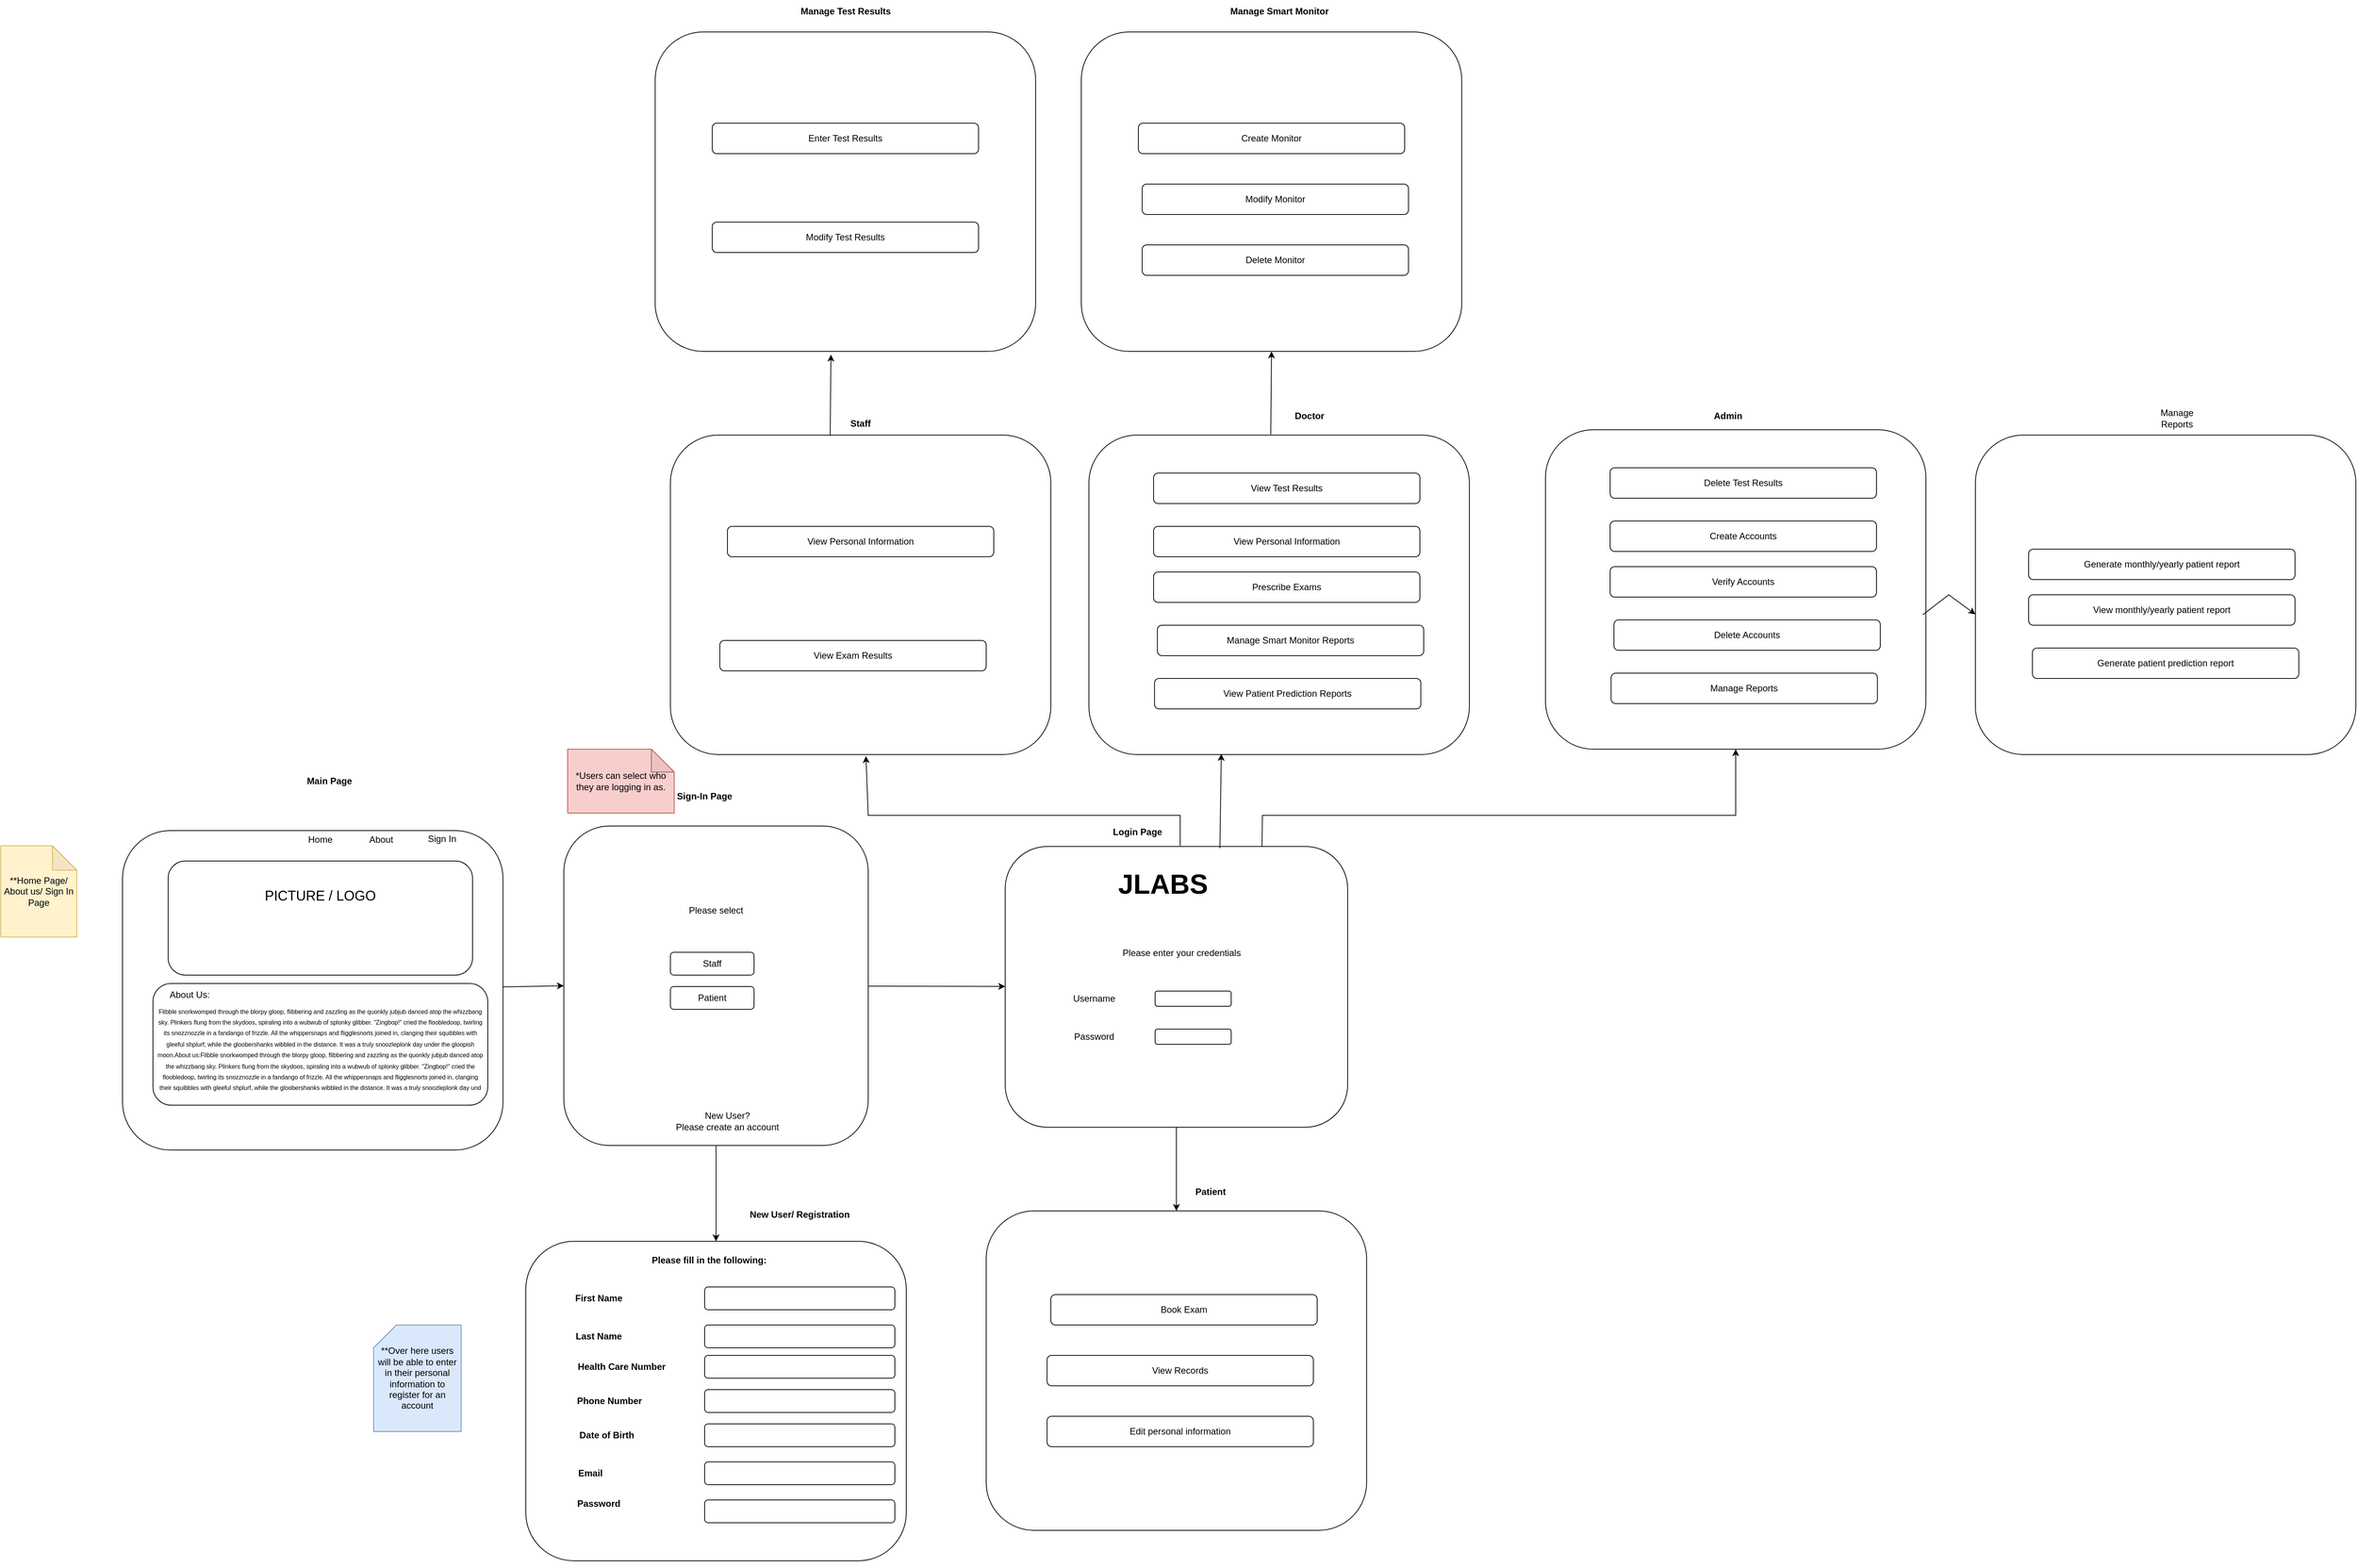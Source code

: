 <mxfile version="24.8.3">
  <diagram name="Page-1" id="TyG8gcZG82FNoxBx0E0x">
    <mxGraphModel dx="5682" dy="2946" grid="1" gridSize="10" guides="1" tooltips="1" connect="1" arrows="1" fold="1" page="1" pageScale="1" pageWidth="850" pageHeight="1100" math="0" shadow="0">
      <root>
        <mxCell id="0" />
        <mxCell id="1" parent="0" />
        <mxCell id="mwFxdtzo-7CUKS068_oo-8" value="&lt;b&gt;Login Page&lt;/b&gt;" style="text;html=1;align=center;verticalAlign=middle;whiteSpace=wrap;rounded=0;" parent="1" vertex="1">
          <mxGeometry x="-2030" y="-563" width="127.5" height="50" as="geometry" />
        </mxCell>
        <mxCell id="YVETYL1DuF9uU1HVNXOc-1" value="" style="rounded=1;whiteSpace=wrap;html=1;" parent="1" vertex="1">
          <mxGeometry x="-2165" y="-40" width="500" height="420" as="geometry" />
        </mxCell>
        <mxCell id="mwFxdtzo-7CUKS068_oo-61" value="&lt;b&gt;Sign-In Page&lt;/b&gt;" style="text;html=1;align=center;verticalAlign=middle;whiteSpace=wrap;rounded=0;" parent="1" vertex="1">
          <mxGeometry x="-2600" y="-600" width="130" height="30" as="geometry" />
        </mxCell>
        <mxCell id="YVETYL1DuF9uU1HVNXOc-6" value="&lt;b&gt;Staff&lt;/b&gt;" style="text;html=1;align=center;verticalAlign=middle;whiteSpace=wrap;rounded=0;" parent="1" vertex="1">
          <mxGeometry x="-2360" y="-1090" width="60" height="30" as="geometry" />
        </mxCell>
        <mxCell id="mwFxdtzo-7CUKS068_oo-70" value="*Users can select who they are logging in as." style="shape=note;whiteSpace=wrap;html=1;backgroundOutline=1;darkOpacity=0.05;fillColor=#f8cecc;strokeColor=#b85450;" parent="1" vertex="1">
          <mxGeometry x="-2715" y="-647" width="140" height="84" as="geometry" />
        </mxCell>
        <mxCell id="YVETYL1DuF9uU1HVNXOc-10" value="&lt;b&gt;New User/ Registration&lt;/b&gt;" style="text;html=1;align=center;verticalAlign=middle;whiteSpace=wrap;rounded=0;" parent="1" vertex="1">
          <mxGeometry x="-2480" y="-50" width="140" height="30" as="geometry" />
        </mxCell>
        <mxCell id="YVETYL1DuF9uU1HVNXOc-11" value="" style="endArrow=classic;html=1;rounded=0;entryX=0;entryY=0.5;entryDx=0;entryDy=0;" parent="1" source="mwFxdtzo-7CUKS068_oo-74" target="YVETYL1DuF9uU1HVNXOc-4" edge="1">
          <mxGeometry width="50" height="50" relative="1" as="geometry">
            <mxPoint x="-2620" y="-310" as="sourcePoint" />
            <mxPoint x="-2570" y="-360" as="targetPoint" />
          </mxGeometry>
        </mxCell>
        <mxCell id="mwFxdtzo-7CUKS068_oo-83" value="" style="endArrow=classic;html=1;rounded=0;exitX=0.5;exitY=1;exitDx=0;exitDy=0;entryX=0.5;entryY=0;entryDx=0;entryDy=0;" parent="1" source="YVETYL1DuF9uU1HVNXOc-4" target="YVETYL1DuF9uU1HVNXOc-15" edge="1">
          <mxGeometry width="50" height="50" relative="1" as="geometry">
            <mxPoint x="-2370" y="-90" as="sourcePoint" />
            <mxPoint x="-2535" y="110" as="targetPoint" />
          </mxGeometry>
        </mxCell>
        <mxCell id="mwFxdtzo-7CUKS068_oo-106" value="**Over here users will be able to enter in their personal information to register for an account" style="shape=card;whiteSpace=wrap;html=1;fillColor=#dae8fc;strokeColor=#6c8ebf;" parent="1" vertex="1">
          <mxGeometry x="-2970" y="110" width="115" height="140" as="geometry" />
        </mxCell>
        <mxCell id="mwFxdtzo-7CUKS068_oo-110" value="&lt;div&gt;**Home Page/ About us/ Sign In Page&lt;/div&gt;" style="shape=note;whiteSpace=wrap;html=1;backgroundOutline=1;darkOpacity=0.05;size=32;fillColor=#fff2cc;strokeColor=#d6b656;" parent="1" vertex="1">
          <mxGeometry x="-3460" y="-520" width="100" height="120" as="geometry" />
        </mxCell>
        <mxCell id="gDNoo6ziPrRRMjQgJWqe-6" value="" style="group" parent="1" connectable="0" vertex="1">
          <mxGeometry x="-2770" width="500" height="420" as="geometry" />
        </mxCell>
        <mxCell id="YVETYL1DuF9uU1HVNXOc-15" value="" style="rounded=1;whiteSpace=wrap;html=1;" parent="gDNoo6ziPrRRMjQgJWqe-6" vertex="1">
          <mxGeometry width="500" height="420" as="geometry" />
        </mxCell>
        <mxCell id="YVETYL1DuF9uU1HVNXOc-20" value="" style="endArrow=classic;html=1;rounded=0;exitX=0.5;exitY=1;exitDx=0;exitDy=0;" parent="gDNoo6ziPrRRMjQgJWqe-6" target="YVETYL1DuF9uU1HVNXOc-15" edge="1">
          <mxGeometry width="50" height="50" relative="1" as="geometry">
            <mxPoint x="220" y="420" as="sourcePoint" />
            <mxPoint x="715" y="240" as="targetPoint" />
          </mxGeometry>
        </mxCell>
        <mxCell id="YVETYL1DuF9uU1HVNXOc-21" value="" style="rounded=1;whiteSpace=wrap;html=1;" parent="gDNoo6ziPrRRMjQgJWqe-6" vertex="1">
          <mxGeometry x="235" y="60" width="250" height="30" as="geometry" />
        </mxCell>
        <mxCell id="YVETYL1DuF9uU1HVNXOc-23" value="" style="rounded=1;whiteSpace=wrap;html=1;" parent="gDNoo6ziPrRRMjQgJWqe-6" vertex="1">
          <mxGeometry x="235" y="195" width="250" height="30" as="geometry" />
        </mxCell>
        <mxCell id="YVETYL1DuF9uU1HVNXOc-24" value="" style="rounded=1;whiteSpace=wrap;html=1;" parent="gDNoo6ziPrRRMjQgJWqe-6" vertex="1">
          <mxGeometry x="235" y="240" width="250" height="30" as="geometry" />
        </mxCell>
        <mxCell id="YVETYL1DuF9uU1HVNXOc-25" value="" style="rounded=1;whiteSpace=wrap;html=1;" parent="gDNoo6ziPrRRMjQgJWqe-6" vertex="1">
          <mxGeometry x="235" y="290" width="250" height="30" as="geometry" />
        </mxCell>
        <mxCell id="YVETYL1DuF9uU1HVNXOc-27" value="" style="rounded=1;whiteSpace=wrap;html=1;" parent="gDNoo6ziPrRRMjQgJWqe-6" vertex="1">
          <mxGeometry x="235" y="110" width="250" height="30" as="geometry" />
        </mxCell>
        <mxCell id="YVETYL1DuF9uU1HVNXOc-28" value="" style="rounded=1;whiteSpace=wrap;html=1;" parent="gDNoo6ziPrRRMjQgJWqe-6" vertex="1">
          <mxGeometry x="235" y="150" width="250" height="30" as="geometry" />
        </mxCell>
        <mxCell id="mwFxdtzo-7CUKS068_oo-95" value="&lt;b&gt;First Name&lt;/b&gt;" style="text;html=1;align=center;verticalAlign=middle;whiteSpace=wrap;rounded=0;" parent="gDNoo6ziPrRRMjQgJWqe-6" vertex="1">
          <mxGeometry x="56" y="60" width="80" height="30" as="geometry" />
        </mxCell>
        <mxCell id="mwFxdtzo-7CUKS068_oo-96" value="&lt;b&gt;Last Name&lt;/b&gt;" style="text;html=1;align=center;verticalAlign=middle;whiteSpace=wrap;rounded=0;" parent="gDNoo6ziPrRRMjQgJWqe-6" vertex="1">
          <mxGeometry x="56" y="110" width="80" height="30" as="geometry" />
        </mxCell>
        <mxCell id="YVETYL1DuF9uU1HVNXOc-32" value="&lt;b&gt;Date of Birth&lt;/b&gt;" style="text;html=1;align=center;verticalAlign=middle;whiteSpace=wrap;rounded=0;" parent="gDNoo6ziPrRRMjQgJWqe-6" vertex="1">
          <mxGeometry x="66" y="240" width="81" height="30" as="geometry" />
        </mxCell>
        <mxCell id="YVETYL1DuF9uU1HVNXOc-30" value="" style="rounded=1;whiteSpace=wrap;html=1;" parent="gDNoo6ziPrRRMjQgJWqe-6" vertex="1">
          <mxGeometry x="235" y="340" width="250" height="30" as="geometry" />
        </mxCell>
        <mxCell id="YVETYL1DuF9uU1HVNXOc-34" value="&lt;b&gt;Health Care Number&lt;/b&gt;" style="text;html=1;align=center;verticalAlign=middle;whiteSpace=wrap;rounded=0;" parent="gDNoo6ziPrRRMjQgJWqe-6" vertex="1">
          <mxGeometry x="55" y="150" width="142" height="30" as="geometry" />
        </mxCell>
        <mxCell id="YVETYL1DuF9uU1HVNXOc-35" value="&lt;b&gt;Password&lt;/b&gt;" style="text;html=1;align=center;verticalAlign=middle;whiteSpace=wrap;rounded=0;" parent="gDNoo6ziPrRRMjQgJWqe-6" vertex="1">
          <mxGeometry x="66" y="330" width="60" height="30" as="geometry" />
        </mxCell>
        <mxCell id="mwFxdtzo-7CUKS068_oo-97" value="&lt;b&gt;Please fill in the following:&lt;/b&gt;" style="text;html=1;align=center;verticalAlign=middle;whiteSpace=wrap;rounded=0;" parent="gDNoo6ziPrRRMjQgJWqe-6" vertex="1">
          <mxGeometry x="101" y="10" width="280" height="30" as="geometry" />
        </mxCell>
        <mxCell id="mwFxdtzo-7CUKS068_oo-98" value="&lt;b&gt;Phone Number&lt;/b&gt;" style="text;html=1;align=center;verticalAlign=middle;whiteSpace=wrap;rounded=0;" parent="gDNoo6ziPrRRMjQgJWqe-6" vertex="1">
          <mxGeometry x="55" y="195" width="110" height="30" as="geometry" />
        </mxCell>
        <mxCell id="mwFxdtzo-7CUKS068_oo-99" value="&lt;b&gt;Email&lt;/b&gt;" style="text;html=1;align=center;verticalAlign=middle;whiteSpace=wrap;rounded=0;" parent="gDNoo6ziPrRRMjQgJWqe-6" vertex="1">
          <mxGeometry x="55" y="290" width="60" height="30" as="geometry" />
        </mxCell>
        <mxCell id="YVETYL1DuF9uU1HVNXOc-36" value="&lt;b&gt;Patient&lt;/b&gt;" style="text;html=1;align=center;verticalAlign=middle;whiteSpace=wrap;rounded=0;" parent="1" vertex="1">
          <mxGeometry x="-1900" y="-80" width="60" height="30" as="geometry" />
        </mxCell>
        <mxCell id="YVETYL1DuF9uU1HVNXOc-38" value="Book Exam" style="rounded=1;whiteSpace=wrap;html=1;" parent="1" vertex="1">
          <mxGeometry x="-2080" y="70" width="350" height="40" as="geometry" />
        </mxCell>
        <mxCell id="gDNoo6ziPrRRMjQgJWqe-4" value="" style="group" parent="1" connectable="0" vertex="1">
          <mxGeometry x="-3290" y="-620" width="500" height="453" as="geometry" />
        </mxCell>
        <mxCell id="mwFxdtzo-7CUKS068_oo-74" value="" style="rounded=1;whiteSpace=wrap;html=1;container=1;" parent="gDNoo6ziPrRRMjQgJWqe-4" vertex="1">
          <mxGeometry x="-10" y="80" width="500" height="420" as="geometry" />
        </mxCell>
        <mxCell id="mwFxdtzo-7CUKS068_oo-88" value="" style="rounded=1;whiteSpace=wrap;html=1;" parent="mwFxdtzo-7CUKS068_oo-74" vertex="1">
          <mxGeometry x="60" y="40" width="400" height="150" as="geometry" />
        </mxCell>
        <mxCell id="mwFxdtzo-7CUKS068_oo-75" value="&lt;b&gt;Main Page&lt;/b&gt;" style="text;html=1;align=center;verticalAlign=middle;whiteSpace=wrap;rounded=0;" parent="gDNoo6ziPrRRMjQgJWqe-4" vertex="1">
          <mxGeometry x="212" width="100" height="30" as="geometry" />
        </mxCell>
        <mxCell id="mwFxdtzo-7CUKS068_oo-78" value="" style="rounded=1;whiteSpace=wrap;html=1;" parent="gDNoo6ziPrRRMjQgJWqe-4" vertex="1">
          <mxGeometry x="30" y="281" width="440" height="160" as="geometry" />
        </mxCell>
        <mxCell id="mwFxdtzo-7CUKS068_oo-77" value="&lt;div&gt;&lt;font style=&quot;font-size: 8px;&quot;&gt;Flibble snorkwomped through the blorpy gloop, flibbering and zazzling as the quonkly jubjub danced atop the whizzbang sky. Plinkers flung from the skydoos, spiraling into a wubwub of splonky glibber. &quot;Zingbop!&quot; cried the floobledoop, twirling its snozznozzle in a fandango of frizzle. All the whippersnaps and fligglesnorts joined in, clanging their squibbles with gleeful shplurf, while the gloobershanks wibbled in the distance. It was a truly snoozleplonk day under the gloopish moon.About us:&lt;/font&gt;&lt;font style=&quot;font-size: 8px;&quot;&gt;Flibble snorkwomped through the blorpy gloop, flibbering and zazzling as the quonkly jubjub danced atop the whizzbang sky. Plinkers flung from the skydoos, spiraling into a wubwub of splonky glibber. &quot;Zingbop!&quot; cried the floobledoop, twirling its snozznozzle in a fandango of frizzle. All the whippersnaps and fligglesnorts joined in, clanging their squibbles with gleeful shplurf, while the gloobershanks wibbled in the distance. It was a truly snoozleplonk day und&lt;/font&gt;&lt;div&gt;&lt;br&gt;&lt;/div&gt;&lt;div&gt;&lt;br&gt;&lt;/div&gt;&lt;/div&gt;" style="text;html=1;align=center;verticalAlign=middle;whiteSpace=wrap;rounded=0;" parent="gDNoo6ziPrRRMjQgJWqe-4" vertex="1">
          <mxGeometry x="35" y="361" width="430" height="40" as="geometry" />
        </mxCell>
        <mxCell id="mwFxdtzo-7CUKS068_oo-79" value="About Us:&amp;nbsp;" style="text;html=1;align=center;verticalAlign=middle;whiteSpace=wrap;rounded=0;" parent="gDNoo6ziPrRRMjQgJWqe-4" vertex="1">
          <mxGeometry x="50" y="281" width="60" height="30" as="geometry" />
        </mxCell>
        <mxCell id="mwFxdtzo-7CUKS068_oo-80" value="Sign In" style="text;html=1;align=center;verticalAlign=middle;whiteSpace=wrap;rounded=0;" parent="gDNoo6ziPrRRMjQgJWqe-4" vertex="1">
          <mxGeometry x="380" y="76" width="60" height="30" as="geometry" />
        </mxCell>
        <mxCell id="mwFxdtzo-7CUKS068_oo-89" value="&lt;font style=&quot;font-size: 18px;&quot;&gt;PICTURE / LOGO&lt;/font&gt;" style="text;html=1;align=center;verticalAlign=middle;whiteSpace=wrap;rounded=0;" parent="gDNoo6ziPrRRMjQgJWqe-4" vertex="1">
          <mxGeometry x="165" y="151" width="170" height="30" as="geometry" />
        </mxCell>
        <mxCell id="YCmua8jMyaFEqNYiDw2p-2" value="About" style="text;html=1;align=center;verticalAlign=middle;whiteSpace=wrap;rounded=0;" parent="gDNoo6ziPrRRMjQgJWqe-4" vertex="1">
          <mxGeometry x="300" y="77" width="60" height="30" as="geometry" />
        </mxCell>
        <mxCell id="YCmua8jMyaFEqNYiDw2p-3" value="Home" style="text;html=1;align=center;verticalAlign=middle;whiteSpace=wrap;rounded=0;" parent="gDNoo6ziPrRRMjQgJWqe-4" vertex="1">
          <mxGeometry x="220" y="77" width="60" height="30" as="geometry" />
        </mxCell>
        <mxCell id="YVETYL1DuF9uU1HVNXOc-41" value="View Records" style="rounded=1;whiteSpace=wrap;html=1;" parent="1" vertex="1">
          <mxGeometry x="-2085" y="150" width="350" height="40" as="geometry" />
        </mxCell>
        <mxCell id="YVETYL1DuF9uU1HVNXOc-42" value="Edit personal information" style="rounded=1;whiteSpace=wrap;html=1;" parent="1" vertex="1">
          <mxGeometry x="-2085" y="230" width="350" height="40" as="geometry" />
        </mxCell>
        <mxCell id="gDNoo6ziPrRRMjQgJWqe-8" value="" style="group" parent="1" connectable="0" vertex="1">
          <mxGeometry x="-2720" y="-530" width="400" height="420" as="geometry" />
        </mxCell>
        <mxCell id="YVETYL1DuF9uU1HVNXOc-4" value="" style="rounded=1;whiteSpace=wrap;html=1;movable=1;resizable=1;rotatable=1;deletable=1;editable=1;locked=0;connectable=1;" parent="gDNoo6ziPrRRMjQgJWqe-8" vertex="1">
          <mxGeometry y="-16" width="400" height="420" as="geometry" />
        </mxCell>
        <mxCell id="mwFxdtzo-7CUKS068_oo-63" value="Please select" style="text;html=1;align=center;verticalAlign=middle;whiteSpace=wrap;rounded=0;" parent="gDNoo6ziPrRRMjQgJWqe-8" vertex="1">
          <mxGeometry x="105" y="80" width="190" height="30" as="geometry" />
        </mxCell>
        <mxCell id="mwFxdtzo-7CUKS068_oo-64" value="Patient" style="rounded=1;whiteSpace=wrap;html=1;movable=1;resizable=1;rotatable=1;deletable=1;editable=1;locked=0;connectable=1;" parent="gDNoo6ziPrRRMjQgJWqe-8" vertex="1">
          <mxGeometry x="140" y="195" width="110" height="30" as="geometry" />
        </mxCell>
        <mxCell id="mwFxdtzo-7CUKS068_oo-65" value="Staff" style="rounded=1;whiteSpace=wrap;html=1;movable=1;resizable=1;rotatable=1;deletable=1;editable=1;locked=0;connectable=1;" parent="gDNoo6ziPrRRMjQgJWqe-8" vertex="1">
          <mxGeometry x="140" y="150" width="110" height="30" as="geometry" />
        </mxCell>
        <mxCell id="mwFxdtzo-7CUKS068_oo-73" value="New User?&lt;div&gt;Please create an account&lt;/div&gt;" style="text;html=1;align=center;verticalAlign=middle;whiteSpace=wrap;rounded=0;movable=1;resizable=1;rotatable=1;deletable=1;editable=1;locked=0;connectable=1;" parent="gDNoo6ziPrRRMjQgJWqe-8" vertex="1">
          <mxGeometry x="140" y="357" width="150" height="30" as="geometry" />
        </mxCell>
        <mxCell id="MCMVGeA_677uTMvIuQF0-1" value="" style="group" parent="1" vertex="1" connectable="0">
          <mxGeometry x="-2140" y="-520" width="450" height="370" as="geometry" />
        </mxCell>
        <mxCell id="gDNoo6ziPrRRMjQgJWqe-5" value="" style="group" parent="MCMVGeA_677uTMvIuQF0-1" connectable="0" vertex="1">
          <mxGeometry width="450" height="370" as="geometry" />
        </mxCell>
        <mxCell id="mwFxdtzo-7CUKS068_oo-1" value="" style="rounded=1;whiteSpace=wrap;html=1;movable=1;resizable=1;rotatable=1;deletable=1;editable=1;locked=0;connectable=1;container=1;" parent="gDNoo6ziPrRRMjQgJWqe-5" vertex="1">
          <mxGeometry y="0.879" width="450" height="369.121" as="geometry" />
        </mxCell>
        <mxCell id="mwFxdtzo-7CUKS068_oo-3" value="Password" style="text;html=1;align=center;verticalAlign=middle;whiteSpace=wrap;rounded=0;" parent="MCMVGeA_677uTMvIuQF0-1" vertex="1">
          <mxGeometry x="87" y="236" width="60" height="30" as="geometry" />
        </mxCell>
        <mxCell id="mwFxdtzo-7CUKS068_oo-5" value="" style="rounded=1;whiteSpace=wrap;html=1;" parent="MCMVGeA_677uTMvIuQF0-1" vertex="1">
          <mxGeometry x="197" y="241" width="100" height="20" as="geometry" />
        </mxCell>
        <mxCell id="mwFxdtzo-7CUKS068_oo-6" value="&lt;b&gt;&lt;font style=&quot;font-size: 36px;&quot;&gt;JLABS&lt;/font&gt;&lt;/b&gt;" style="text;html=1;align=center;verticalAlign=middle;whiteSpace=wrap;rounded=0;" parent="MCMVGeA_677uTMvIuQF0-1" vertex="1">
          <mxGeometry x="140" y="5" width="135" height="90" as="geometry" />
        </mxCell>
        <mxCell id="mwFxdtzo-7CUKS068_oo-7" value="Please enter your credentials" style="text;html=1;align=center;verticalAlign=middle;whiteSpace=wrap;rounded=0;" parent="MCMVGeA_677uTMvIuQF0-1" vertex="1">
          <mxGeometry x="87" y="126" width="290" height="30" as="geometry" />
        </mxCell>
        <mxCell id="mwFxdtzo-7CUKS068_oo-2" value="Username" style="text;html=1;align=center;verticalAlign=middle;whiteSpace=wrap;rounded=0;" parent="MCMVGeA_677uTMvIuQF0-1" vertex="1">
          <mxGeometry x="87" y="186" width="60" height="30" as="geometry" />
        </mxCell>
        <mxCell id="mwFxdtzo-7CUKS068_oo-4" value="" style="rounded=1;whiteSpace=wrap;html=1;" parent="MCMVGeA_677uTMvIuQF0-1" vertex="1">
          <mxGeometry x="197" y="191" width="100" height="20" as="geometry" />
        </mxCell>
        <mxCell id="MCMVGeA_677uTMvIuQF0-2" value="" style="endArrow=classic;html=1;rounded=0;entryX=0.514;entryY=1.005;entryDx=0;entryDy=0;entryPerimeter=0;" parent="1" target="mwFxdtzo-7CUKS068_oo-60" edge="1">
          <mxGeometry width="50" height="50" relative="1" as="geometry">
            <mxPoint x="-1910" y="-520" as="sourcePoint" />
            <mxPoint x="-2080" y="-610" as="targetPoint" />
            <Array as="points">
              <mxPoint x="-1910" y="-560" />
              <mxPoint x="-2080" y="-560" />
              <mxPoint x="-2320" y="-560" />
            </Array>
          </mxGeometry>
        </mxCell>
        <mxCell id="Amad_X80C9iwPXYMId5w-1" value="" style="endArrow=classic;html=1;rounded=0;" parent="1" source="YVETYL1DuF9uU1HVNXOc-4" target="mwFxdtzo-7CUKS068_oo-1" edge="1">
          <mxGeometry width="50" height="50" relative="1" as="geometry">
            <mxPoint x="-1890" y="-170" as="sourcePoint" />
            <mxPoint x="-1840" y="-220" as="targetPoint" />
          </mxGeometry>
        </mxCell>
        <mxCell id="MCMVGeA_677uTMvIuQF0-3" value="" style="endArrow=classic;html=1;rounded=0;exitX=0.5;exitY=1;exitDx=0;exitDy=0;entryX=0.5;entryY=0;entryDx=0;entryDy=0;" parent="1" source="mwFxdtzo-7CUKS068_oo-1" target="YVETYL1DuF9uU1HVNXOc-1" edge="1">
          <mxGeometry width="50" height="50" relative="1" as="geometry">
            <mxPoint x="-2000" y="50" as="sourcePoint" />
            <mxPoint x="-1950" as="targetPoint" />
          </mxGeometry>
        </mxCell>
        <mxCell id="MCMVGeA_677uTMvIuQF0-10" value="" style="group" parent="1" vertex="1" connectable="0">
          <mxGeometry x="-2590" y="-1060" width="500" height="420" as="geometry" />
        </mxCell>
        <mxCell id="mwFxdtzo-7CUKS068_oo-60" value="" style="rounded=1;whiteSpace=wrap;html=1;" parent="MCMVGeA_677uTMvIuQF0-10" vertex="1">
          <mxGeometry x="10" width="500" height="420" as="geometry" />
        </mxCell>
        <mxCell id="Amad_X80C9iwPXYMId5w-2" value="View Personal Information" style="rounded=1;whiteSpace=wrap;html=1;" parent="MCMVGeA_677uTMvIuQF0-10" vertex="1">
          <mxGeometry x="85" y="120" width="350" height="40" as="geometry" />
        </mxCell>
        <mxCell id="Amad_X80C9iwPXYMId5w-4" value="View Exam Results" style="rounded=1;whiteSpace=wrap;html=1;" parent="MCMVGeA_677uTMvIuQF0-10" vertex="1">
          <mxGeometry x="75" y="270" width="350" height="40" as="geometry" />
        </mxCell>
        <mxCell id="vcCtTb5sJydl95TgP9rW-15" style="edgeStyle=orthogonalEdgeStyle;rounded=0;orthogonalLoop=1;jettySize=auto;html=1;exitX=0.5;exitY=1;exitDx=0;exitDy=0;" parent="MCMVGeA_677uTMvIuQF0-10" source="Amad_X80C9iwPXYMId5w-4" target="Amad_X80C9iwPXYMId5w-4" edge="1">
          <mxGeometry relative="1" as="geometry" />
        </mxCell>
        <mxCell id="MCMVGeA_677uTMvIuQF0-12" value="" style="group" parent="1" vertex="1" connectable="0">
          <mxGeometry x="-1430" y="-1067" width="500" height="420" as="geometry" />
        </mxCell>
        <mxCell id="MCMVGeA_677uTMvIuQF0-13" value="" style="rounded=1;whiteSpace=wrap;html=1;" parent="MCMVGeA_677uTMvIuQF0-12" vertex="1">
          <mxGeometry width="500" height="420" as="geometry" />
        </mxCell>
        <mxCell id="MCMVGeA_677uTMvIuQF0-15" value="Delete Test Results" style="rounded=1;whiteSpace=wrap;html=1;" parent="MCMVGeA_677uTMvIuQF0-12" vertex="1">
          <mxGeometry x="85" y="50" width="350" height="40" as="geometry" />
        </mxCell>
        <mxCell id="MCMVGeA_677uTMvIuQF0-16" value="Create Accounts" style="rounded=1;whiteSpace=wrap;html=1;" parent="MCMVGeA_677uTMvIuQF0-12" vertex="1">
          <mxGeometry x="85" y="120" width="350" height="40" as="geometry" />
        </mxCell>
        <mxCell id="MCMVGeA_677uTMvIuQF0-17" value="Verify Accounts" style="rounded=1;whiteSpace=wrap;html=1;" parent="MCMVGeA_677uTMvIuQF0-12" vertex="1">
          <mxGeometry x="85" y="180" width="350" height="40" as="geometry" />
        </mxCell>
        <mxCell id="MCMVGeA_677uTMvIuQF0-18" value="Delete Accounts" style="rounded=1;whiteSpace=wrap;html=1;" parent="MCMVGeA_677uTMvIuQF0-12" vertex="1">
          <mxGeometry x="90" y="250" width="350" height="40" as="geometry" />
        </mxCell>
        <mxCell id="MCMVGeA_677uTMvIuQF0-19" value="Manage Reports" style="rounded=1;whiteSpace=wrap;html=1;" parent="MCMVGeA_677uTMvIuQF0-12" vertex="1">
          <mxGeometry x="86.25" y="320" width="350" height="40" as="geometry" />
        </mxCell>
        <mxCell id="MCMVGeA_677uTMvIuQF0-21" value="" style="endArrow=classic;html=1;rounded=0;entryX=0.5;entryY=1;entryDx=0;entryDy=0;exitX=0.75;exitY=0;exitDx=0;exitDy=0;" parent="1" source="mwFxdtzo-7CUKS068_oo-1" target="MCMVGeA_677uTMvIuQF0-13" edge="1">
          <mxGeometry width="50" height="50" relative="1" as="geometry">
            <mxPoint x="-1880" y="-520" as="sourcePoint" />
            <mxPoint x="-1710" y="-800" as="targetPoint" />
            <Array as="points">
              <mxPoint x="-1802" y="-560" />
              <mxPoint x="-1180" y="-560" />
            </Array>
          </mxGeometry>
        </mxCell>
        <mxCell id="MCMVGeA_677uTMvIuQF0-22" value="&lt;b&gt;Admin&lt;/b&gt;" style="text;html=1;align=center;verticalAlign=middle;whiteSpace=wrap;rounded=0;" parent="1" vertex="1">
          <mxGeometry x="-1220" y="-1100" width="60" height="30" as="geometry" />
        </mxCell>
        <mxCell id="MCMVGeA_677uTMvIuQF0-23" value="" style="group" parent="1" vertex="1" connectable="0">
          <mxGeometry x="-2030" y="-1060" width="500" height="420" as="geometry" />
        </mxCell>
        <mxCell id="MCMVGeA_677uTMvIuQF0-24" value="" style="rounded=1;whiteSpace=wrap;html=1;" parent="MCMVGeA_677uTMvIuQF0-23" vertex="1">
          <mxGeometry width="500" height="420" as="geometry" />
        </mxCell>
        <mxCell id="MCMVGeA_677uTMvIuQF0-26" value="View Test Results" style="rounded=1;whiteSpace=wrap;html=1;" parent="MCMVGeA_677uTMvIuQF0-23" vertex="1">
          <mxGeometry x="85" y="50" width="350" height="40" as="geometry" />
        </mxCell>
        <mxCell id="MCMVGeA_677uTMvIuQF0-27" value="View Personal Information" style="rounded=1;whiteSpace=wrap;html=1;" parent="MCMVGeA_677uTMvIuQF0-23" vertex="1">
          <mxGeometry x="85" y="120" width="350" height="40" as="geometry" />
        </mxCell>
        <mxCell id="MCMVGeA_677uTMvIuQF0-28" value="Prescribe Exams" style="rounded=1;whiteSpace=wrap;html=1;" parent="MCMVGeA_677uTMvIuQF0-23" vertex="1">
          <mxGeometry x="85" y="180" width="350" height="40" as="geometry" />
        </mxCell>
        <mxCell id="MCMVGeA_677uTMvIuQF0-29" value="Manage Smart Monitor Reports" style="rounded=1;whiteSpace=wrap;html=1;" parent="MCMVGeA_677uTMvIuQF0-23" vertex="1">
          <mxGeometry x="90" y="250" width="350" height="40" as="geometry" />
        </mxCell>
        <mxCell id="MCMVGeA_677uTMvIuQF0-30" value="View Patient Prediction Reports" style="rounded=1;whiteSpace=wrap;html=1;" parent="MCMVGeA_677uTMvIuQF0-23" vertex="1">
          <mxGeometry x="86.25" y="320" width="350" height="40" as="geometry" />
        </mxCell>
        <mxCell id="MCMVGeA_677uTMvIuQF0-31" value="&lt;b&gt;Doctor&lt;/b&gt;" style="text;html=1;align=center;verticalAlign=middle;whiteSpace=wrap;rounded=0;" parent="1" vertex="1">
          <mxGeometry x="-1770" y="-1100" width="60" height="30" as="geometry" />
        </mxCell>
        <mxCell id="MCMVGeA_677uTMvIuQF0-32" value="" style="endArrow=classic;html=1;rounded=0;exitX=0.627;exitY=0.006;exitDx=0;exitDy=0;exitPerimeter=0;entryX=0.348;entryY=0.998;entryDx=0;entryDy=0;entryPerimeter=0;" parent="1" source="mwFxdtzo-7CUKS068_oo-1" target="MCMVGeA_677uTMvIuQF0-24" edge="1">
          <mxGeometry width="50" height="50" relative="1" as="geometry">
            <mxPoint x="-1790" y="-690" as="sourcePoint" />
            <mxPoint x="-1860" y="-640" as="targetPoint" />
          </mxGeometry>
        </mxCell>
        <mxCell id="vcCtTb5sJydl95TgP9rW-1" value="" style="group" parent="1" connectable="0" vertex="1">
          <mxGeometry x="-880" y="-1030" width="500" height="420" as="geometry" />
        </mxCell>
        <mxCell id="vcCtTb5sJydl95TgP9rW-2" value="" style="rounded=1;whiteSpace=wrap;html=1;" parent="vcCtTb5sJydl95TgP9rW-1" vertex="1">
          <mxGeometry x="15" y="-30" width="500" height="420" as="geometry" />
        </mxCell>
        <mxCell id="vcCtTb5sJydl95TgP9rW-4" value="Generate monthly/yearly patient report" style="rounded=1;whiteSpace=wrap;html=1;" parent="vcCtTb5sJydl95TgP9rW-1" vertex="1">
          <mxGeometry x="85" y="120" width="350" height="40" as="geometry" />
        </mxCell>
        <mxCell id="vcCtTb5sJydl95TgP9rW-5" value="View monthly/yearly patient report" style="rounded=1;whiteSpace=wrap;html=1;" parent="vcCtTb5sJydl95TgP9rW-1" vertex="1">
          <mxGeometry x="85" y="180" width="350" height="40" as="geometry" />
        </mxCell>
        <mxCell id="vcCtTb5sJydl95TgP9rW-6" value="Generate patient prediction report" style="rounded=1;whiteSpace=wrap;html=1;" parent="vcCtTb5sJydl95TgP9rW-1" vertex="1">
          <mxGeometry x="90" y="250" width="350" height="40" as="geometry" />
        </mxCell>
        <mxCell id="vcCtTb5sJydl95TgP9rW-8" value="" style="endArrow=classic;html=1;rounded=0;exitX=0.992;exitY=0.579;exitDx=0;exitDy=0;exitPerimeter=0;entryX=0;entryY=0.561;entryDx=0;entryDy=0;entryPerimeter=0;" parent="1" source="MCMVGeA_677uTMvIuQF0-13" target="vcCtTb5sJydl95TgP9rW-2" edge="1">
          <mxGeometry width="50" height="50" relative="1" as="geometry">
            <mxPoint x="-1420" y="-610" as="sourcePoint" />
            <mxPoint x="-880" y="-787" as="targetPoint" />
            <Array as="points">
              <mxPoint x="-900" y="-850" />
            </Array>
          </mxGeometry>
        </mxCell>
        <mxCell id="vcCtTb5sJydl95TgP9rW-9" value="Manage Reports" style="text;html=1;align=center;verticalAlign=middle;whiteSpace=wrap;rounded=0;" parent="1" vertex="1">
          <mxGeometry x="-630" y="-1097" width="60" height="30" as="geometry" />
        </mxCell>
        <mxCell id="MCMVGeA_677uTMvIuQF0-33" value="" style="endArrow=classic;html=1;rounded=0;exitX=0.478;exitY=-0.002;exitDx=0;exitDy=0;exitPerimeter=0;entryX=0.5;entryY=1;entryDx=0;entryDy=0;" parent="1" source="MCMVGeA_677uTMvIuQF0-24" target="vcCtTb5sJydl95TgP9rW-17" edge="1">
          <mxGeometry width="50" height="50" relative="1" as="geometry">
            <mxPoint x="-1580" y="-990" as="sourcePoint" />
            <mxPoint x="-1790" y="-1180" as="targetPoint" />
          </mxGeometry>
        </mxCell>
        <mxCell id="vcCtTb5sJydl95TgP9rW-16" value="" style="group" parent="1" connectable="0" vertex="1">
          <mxGeometry x="-2050" y="-1590" width="500" height="420" as="geometry" />
        </mxCell>
        <mxCell id="vcCtTb5sJydl95TgP9rW-17" value="" style="rounded=1;whiteSpace=wrap;html=1;" parent="vcCtTb5sJydl95TgP9rW-16" vertex="1">
          <mxGeometry x="10" width="500" height="420" as="geometry" />
        </mxCell>
        <mxCell id="vcCtTb5sJydl95TgP9rW-18" value="Create Monitor" style="rounded=1;whiteSpace=wrap;html=1;" parent="vcCtTb5sJydl95TgP9rW-16" vertex="1">
          <mxGeometry x="85" y="120" width="350" height="40" as="geometry" />
        </mxCell>
        <mxCell id="vcCtTb5sJydl95TgP9rW-19" value="Delete Monitor" style="rounded=1;whiteSpace=wrap;html=1;" parent="vcCtTb5sJydl95TgP9rW-16" vertex="1">
          <mxGeometry x="90" y="280" width="350" height="40" as="geometry" />
        </mxCell>
        <mxCell id="vcCtTb5sJydl95TgP9rW-20" style="edgeStyle=orthogonalEdgeStyle;rounded=0;orthogonalLoop=1;jettySize=auto;html=1;exitX=0.5;exitY=1;exitDx=0;exitDy=0;" parent="vcCtTb5sJydl95TgP9rW-16" source="vcCtTb5sJydl95TgP9rW-19" target="vcCtTb5sJydl95TgP9rW-19" edge="1">
          <mxGeometry relative="1" as="geometry" />
        </mxCell>
        <mxCell id="MCMVGeA_677uTMvIuQF0-34" value="Modify Monitor" style="rounded=1;whiteSpace=wrap;html=1;" parent="vcCtTb5sJydl95TgP9rW-16" vertex="1">
          <mxGeometry x="90" y="200" width="350" height="40" as="geometry" />
        </mxCell>
        <mxCell id="AilLvJGrQfKfZrgFIke8-1" value="&lt;b&gt;Manage Smart Monitor&lt;/b&gt;" style="text;html=1;align=center;verticalAlign=middle;resizable=0;points=[];autosize=1;strokeColor=none;fillColor=none;" parent="1" vertex="1">
          <mxGeometry x="-1855" y="-1632" width="150" height="30" as="geometry" />
        </mxCell>
        <mxCell id="MCMVGeA_677uTMvIuQF0-36" value="" style="group" parent="1" vertex="1" connectable="0">
          <mxGeometry x="-2610" y="-1590" width="500" height="420" as="geometry" />
        </mxCell>
        <mxCell id="MCMVGeA_677uTMvIuQF0-37" value="" style="rounded=1;whiteSpace=wrap;html=1;" parent="MCMVGeA_677uTMvIuQF0-36" vertex="1">
          <mxGeometry x="10" width="500" height="420" as="geometry" />
        </mxCell>
        <mxCell id="MCMVGeA_677uTMvIuQF0-38" value="Enter Test Results" style="rounded=1;whiteSpace=wrap;html=1;" parent="MCMVGeA_677uTMvIuQF0-36" vertex="1">
          <mxGeometry x="85" y="120" width="350" height="40" as="geometry" />
        </mxCell>
        <mxCell id="MCMVGeA_677uTMvIuQF0-39" value="Modify Test Results" style="rounded=1;whiteSpace=wrap;html=1;" parent="MCMVGeA_677uTMvIuQF0-36" vertex="1">
          <mxGeometry x="85" y="250" width="350" height="40" as="geometry" />
        </mxCell>
        <mxCell id="MCMVGeA_677uTMvIuQF0-40" style="edgeStyle=orthogonalEdgeStyle;rounded=0;orthogonalLoop=1;jettySize=auto;html=1;exitX=0.5;exitY=1;exitDx=0;exitDy=0;" parent="MCMVGeA_677uTMvIuQF0-36" source="MCMVGeA_677uTMvIuQF0-39" target="MCMVGeA_677uTMvIuQF0-39" edge="1">
          <mxGeometry relative="1" as="geometry" />
        </mxCell>
        <mxCell id="MCMVGeA_677uTMvIuQF0-41" value="" style="endArrow=classic;html=1;rounded=0;exitX=0.42;exitY=0.002;exitDx=0;exitDy=0;exitPerimeter=0;entryX=0.462;entryY=1.01;entryDx=0;entryDy=0;entryPerimeter=0;" parent="1" source="mwFxdtzo-7CUKS068_oo-60" target="MCMVGeA_677uTMvIuQF0-37" edge="1">
          <mxGeometry width="50" height="50" relative="1" as="geometry">
            <mxPoint x="-2340" y="-1200" as="sourcePoint" />
            <mxPoint x="-2290" y="-1250" as="targetPoint" />
          </mxGeometry>
        </mxCell>
        <mxCell id="6J_aaTrlSaonwwl5MJTp-1" value="&lt;b&gt;Manage Test Results&lt;/b&gt;" style="text;html=1;align=center;verticalAlign=middle;whiteSpace=wrap;rounded=0;" parent="1" vertex="1">
          <mxGeometry x="-2420" y="-1632" width="141" height="30" as="geometry" />
        </mxCell>
      </root>
    </mxGraphModel>
  </diagram>
</mxfile>
